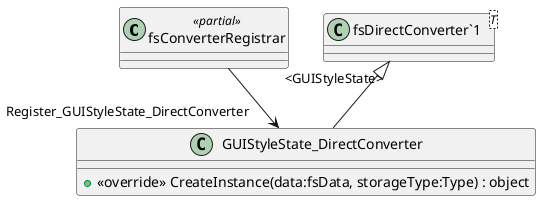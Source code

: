 @startuml
class fsConverterRegistrar <<partial>> {
}
class GUIStyleState_DirectConverter {
    + <<override>> CreateInstance(data:fsData, storageType:Type) : object
}
class "fsDirectConverter`1"<T> {
}
fsConverterRegistrar --> "Register_GUIStyleState_DirectConverter" GUIStyleState_DirectConverter
"fsDirectConverter`1" "<GUIStyleState>" <|-- GUIStyleState_DirectConverter
@enduml

